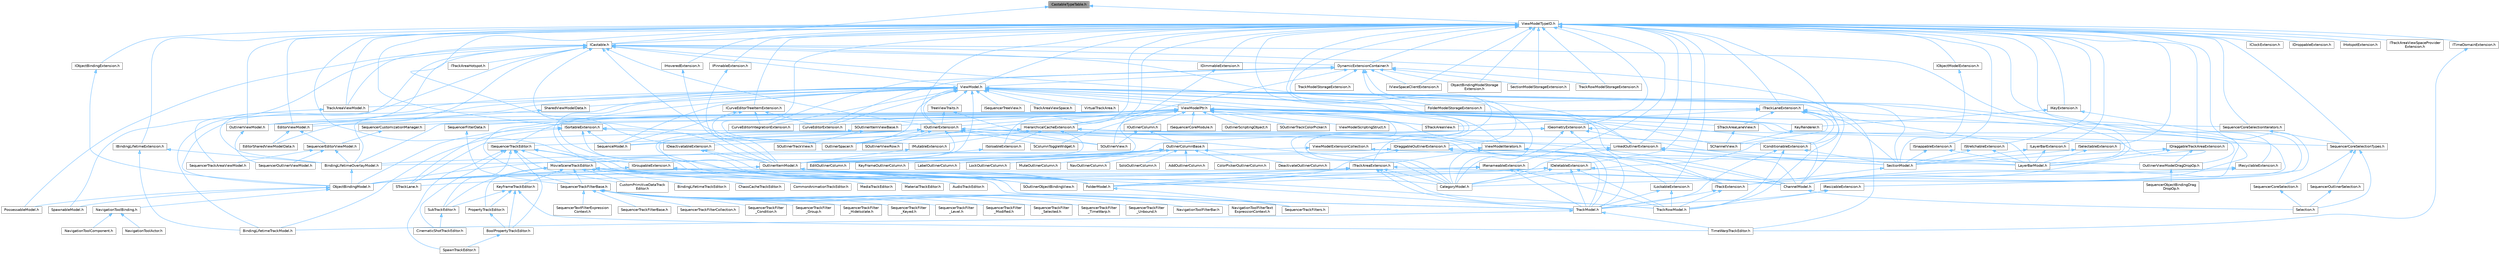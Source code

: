 digraph "CastableTypeTable.h"
{
 // INTERACTIVE_SVG=YES
 // LATEX_PDF_SIZE
  bgcolor="transparent";
  edge [fontname=Helvetica,fontsize=10,labelfontname=Helvetica,labelfontsize=10];
  node [fontname=Helvetica,fontsize=10,shape=box,height=0.2,width=0.4];
  Node1 [id="Node000001",label="CastableTypeTable.h",height=0.2,width=0.4,color="gray40", fillcolor="grey60", style="filled", fontcolor="black",tooltip=" "];
  Node1 -> Node2 [id="edge1_Node000001_Node000002",dir="back",color="steelblue1",style="solid",tooltip=" "];
  Node2 [id="Node000002",label="ICastable.h",height=0.2,width=0.4,color="grey40", fillcolor="white", style="filled",URL="$de/de7/ICastable_8h.html",tooltip=" "];
  Node2 -> Node3 [id="edge2_Node000002_Node000003",dir="back",color="steelblue1",style="solid",tooltip=" "];
  Node3 [id="Node000003",label="BindingLifetimeOverlayModel.h",height=0.2,width=0.4,color="grey40", fillcolor="white", style="filled",URL="$d2/d69/BindingLifetimeOverlayModel_8h.html",tooltip=" "];
  Node3 -> Node4 [id="edge3_Node000003_Node000004",dir="back",color="steelblue1",style="solid",tooltip=" "];
  Node4 [id="Node000004",label="ObjectBindingModel.h",height=0.2,width=0.4,color="grey40", fillcolor="white", style="filled",URL="$de/dbc/ObjectBindingModel_8h.html",tooltip=" "];
  Node4 -> Node5 [id="edge4_Node000004_Node000005",dir="back",color="steelblue1",style="solid",tooltip=" "];
  Node5 [id="Node000005",label="NavigationToolBinding.h",height=0.2,width=0.4,color="grey40", fillcolor="white", style="filled",URL="$d0/db5/NavigationToolBinding_8h.html",tooltip=" "];
  Node5 -> Node6 [id="edge5_Node000005_Node000006",dir="back",color="steelblue1",style="solid",tooltip=" "];
  Node6 [id="Node000006",label="NavigationToolActor.h",height=0.2,width=0.4,color="grey40", fillcolor="white", style="filled",URL="$d6/da8/NavigationToolActor_8h.html",tooltip=" "];
  Node5 -> Node7 [id="edge6_Node000005_Node000007",dir="back",color="steelblue1",style="solid",tooltip=" "];
  Node7 [id="Node000007",label="NavigationToolComponent.h",height=0.2,width=0.4,color="grey40", fillcolor="white", style="filled",URL="$d7/dfc/NavigationToolComponent_8h.html",tooltip=" "];
  Node4 -> Node8 [id="edge7_Node000004_Node000008",dir="back",color="steelblue1",style="solid",tooltip=" "];
  Node8 [id="Node000008",label="PossessableModel.h",height=0.2,width=0.4,color="grey40", fillcolor="white", style="filled",URL="$d5/d01/PossessableModel_8h.html",tooltip=" "];
  Node4 -> Node9 [id="edge8_Node000004_Node000009",dir="back",color="steelblue1",style="solid",tooltip=" "];
  Node9 [id="Node000009",label="SpawnableModel.h",height=0.2,width=0.4,color="grey40", fillcolor="white", style="filled",URL="$d0/dd5/SpawnableModel_8h.html",tooltip=" "];
  Node2 -> Node10 [id="edge9_Node000002_Node000010",dir="back",color="steelblue1",style="solid",tooltip=" "];
  Node10 [id="Node000010",label="BindingLifetimeTrackModel.h",height=0.2,width=0.4,color="grey40", fillcolor="white", style="filled",URL="$d5/d30/BindingLifetimeTrackModel_8h.html",tooltip=" "];
  Node2 -> Node11 [id="edge10_Node000002_Node000011",dir="back",color="steelblue1",style="solid",tooltip=" "];
  Node11 [id="Node000011",label="CategoryModel.h",height=0.2,width=0.4,color="grey40", fillcolor="white", style="filled",URL="$db/dfe/CategoryModel_8h.html",tooltip=" "];
  Node2 -> Node12 [id="edge11_Node000002_Node000012",dir="back",color="steelblue1",style="solid",tooltip=" "];
  Node12 [id="Node000012",label="ChannelModel.h",height=0.2,width=0.4,color="grey40", fillcolor="white", style="filled",URL="$de/d30/ChannelModel_8h.html",tooltip=" "];
  Node12 -> Node13 [id="edge12_Node000012_Node000013",dir="back",color="steelblue1",style="solid",tooltip=" "];
  Node13 [id="Node000013",label="Selection.h",height=0.2,width=0.4,color="grey40", fillcolor="white", style="filled",URL="$dd/dc2/Editor_2Sequencer_2Public_2MVVM_2Selection_2Selection_8h.html",tooltip=" "];
  Node2 -> Node14 [id="edge13_Node000002_Node000014",dir="back",color="steelblue1",style="solid",tooltip=" "];
  Node14 [id="Node000014",label="DynamicExtensionContainer.h",height=0.2,width=0.4,color="grey40", fillcolor="white", style="filled",URL="$db/d88/DynamicExtensionContainer_8h.html",tooltip=" "];
  Node14 -> Node15 [id="edge14_Node000014_Node000015",dir="back",color="steelblue1",style="solid",tooltip=" "];
  Node15 [id="Node000015",label="CurveEditorExtension.h",height=0.2,width=0.4,color="grey40", fillcolor="white", style="filled",URL="$da/d91/CurveEditorExtension_8h.html",tooltip=" "];
  Node14 -> Node16 [id="edge15_Node000014_Node000016",dir="back",color="steelblue1",style="solid",tooltip=" "];
  Node16 [id="Node000016",label="CurveEditorIntegrationExtension.h",height=0.2,width=0.4,color="grey40", fillcolor="white", style="filled",URL="$d9/ddc/CurveEditorIntegrationExtension_8h.html",tooltip=" "];
  Node14 -> Node17 [id="edge16_Node000014_Node000017",dir="back",color="steelblue1",style="solid",tooltip=" "];
  Node17 [id="Node000017",label="FolderModelStorageExtension.h",height=0.2,width=0.4,color="grey40", fillcolor="white", style="filled",URL="$d6/d60/FolderModelStorageExtension_8h.html",tooltip=" "];
  Node14 -> Node18 [id="edge17_Node000014_Node000018",dir="back",color="steelblue1",style="solid",tooltip=" "];
  Node18 [id="Node000018",label="HierarchicalCacheExtension.h",height=0.2,width=0.4,color="grey40", fillcolor="white", style="filled",URL="$da/d29/HierarchicalCacheExtension_8h.html",tooltip=" "];
  Node18 -> Node19 [id="edge18_Node000018_Node000019",dir="back",color="steelblue1",style="solid",tooltip=" "];
  Node19 [id="Node000019",label="IConditionableExtension.h",height=0.2,width=0.4,color="grey40", fillcolor="white", style="filled",URL="$d3/d60/IConditionableExtension_8h.html",tooltip=" "];
  Node19 -> Node20 [id="edge19_Node000019_Node000020",dir="back",color="steelblue1",style="solid",tooltip=" "];
  Node20 [id="Node000020",label="SectionModel.h",height=0.2,width=0.4,color="grey40", fillcolor="white", style="filled",URL="$d7/d0c/SectionModel_8h.html",tooltip=" "];
  Node20 -> Node21 [id="edge20_Node000020_Node000021",dir="back",color="steelblue1",style="solid",tooltip=" "];
  Node21 [id="Node000021",label="ITrackExtension.h",height=0.2,width=0.4,color="grey40", fillcolor="white", style="filled",URL="$d4/d09/ITrackExtension_8h.html",tooltip=" "];
  Node21 -> Node22 [id="edge21_Node000021_Node000022",dir="back",color="steelblue1",style="solid",tooltip=" "];
  Node22 [id="Node000022",label="TrackModel.h",height=0.2,width=0.4,color="grey40", fillcolor="white", style="filled",URL="$db/d94/TrackModel_8h.html",tooltip=" "];
  Node22 -> Node10 [id="edge22_Node000022_Node000010",dir="back",color="steelblue1",style="solid",tooltip=" "];
  Node22 -> Node23 [id="edge23_Node000022_Node000023",dir="back",color="steelblue1",style="solid",tooltip=" "];
  Node23 [id="Node000023",label="TimeWarpTrackEditor.h",height=0.2,width=0.4,color="grey40", fillcolor="white", style="filled",URL="$dc/d2e/TimeWarpTrackEditor_8h.html",tooltip=" "];
  Node21 -> Node24 [id="edge24_Node000021_Node000024",dir="back",color="steelblue1",style="solid",tooltip=" "];
  Node24 [id="Node000024",label="TrackRowModel.h",height=0.2,width=0.4,color="grey40", fillcolor="white", style="filled",URL="$d8/db5/TrackRowModel_8h.html",tooltip=" "];
  Node19 -> Node22 [id="edge25_Node000019_Node000022",dir="back",color="steelblue1",style="solid",tooltip=" "];
  Node19 -> Node24 [id="edge26_Node000019_Node000024",dir="back",color="steelblue1",style="solid",tooltip=" "];
  Node18 -> Node25 [id="edge27_Node000018_Node000025",dir="back",color="steelblue1",style="solid",tooltip=" "];
  Node25 [id="Node000025",label="IDeactivatableExtension.h",height=0.2,width=0.4,color="grey40", fillcolor="white", style="filled",URL="$dd/d9e/IDeactivatableExtension_8h.html",tooltip=" "];
  Node25 -> Node26 [id="edge28_Node000025_Node000026",dir="back",color="steelblue1",style="solid",tooltip=" "];
  Node26 [id="Node000026",label="FolderModel.h",height=0.2,width=0.4,color="grey40", fillcolor="white", style="filled",URL="$d4/d1d/FolderModel_8h.html",tooltip=" "];
  Node26 -> Node27 [id="edge29_Node000026_Node000027",dir="back",color="steelblue1",style="solid",tooltip=" "];
  Node27 [id="Node000027",label="SequencerTrackFilters.h",height=0.2,width=0.4,color="grey40", fillcolor="white", style="filled",URL="$df/d72/SequencerTrackFilters_8h.html",tooltip=" "];
  Node25 -> Node28 [id="edge30_Node000025_Node000028",dir="back",color="steelblue1",style="solid",tooltip=" "];
  Node28 [id="Node000028",label="OutlinerItemModel.h",height=0.2,width=0.4,color="grey40", fillcolor="white", style="filled",URL="$da/dbf/OutlinerItemModel_8h.html",tooltip=" "];
  Node28 -> Node11 [id="edge31_Node000028_Node000011",dir="back",color="steelblue1",style="solid",tooltip=" "];
  Node28 -> Node12 [id="edge32_Node000028_Node000012",dir="back",color="steelblue1",style="solid",tooltip=" "];
  Node28 -> Node26 [id="edge33_Node000028_Node000026",dir="back",color="steelblue1",style="solid",tooltip=" "];
  Node28 -> Node4 [id="edge34_Node000028_Node000004",dir="back",color="steelblue1",style="solid",tooltip=" "];
  Node28 -> Node29 [id="edge35_Node000028_Node000029",dir="back",color="steelblue1",style="solid",tooltip=" "];
  Node29 [id="Node000029",label="SOutlinerObjectBindingView.h",height=0.2,width=0.4,color="grey40", fillcolor="white", style="filled",URL="$d1/dfa/SOutlinerObjectBindingView_8h.html",tooltip=" "];
  Node28 -> Node22 [id="edge36_Node000028_Node000022",dir="back",color="steelblue1",style="solid",tooltip=" "];
  Node28 -> Node24 [id="edge37_Node000028_Node000024",dir="back",color="steelblue1",style="solid",tooltip=" "];
  Node18 -> Node30 [id="edge38_Node000018_Node000030",dir="back",color="steelblue1",style="solid",tooltip=" "];
  Node30 [id="Node000030",label="ILockableExtension.h",height=0.2,width=0.4,color="grey40", fillcolor="white", style="filled",URL="$dd/d3f/ILockableExtension_8h.html",tooltip=" "];
  Node30 -> Node22 [id="edge39_Node000030_Node000022",dir="back",color="steelblue1",style="solid",tooltip=" "];
  Node30 -> Node24 [id="edge40_Node000030_Node000024",dir="back",color="steelblue1",style="solid",tooltip=" "];
  Node18 -> Node31 [id="edge41_Node000018_Node000031",dir="back",color="steelblue1",style="solid",tooltip=" "];
  Node31 [id="Node000031",label="IMutableExtension.h",height=0.2,width=0.4,color="grey40", fillcolor="white", style="filled",URL="$d9/dca/IMutableExtension_8h.html",tooltip=" "];
  Node31 -> Node28 [id="edge42_Node000031_Node000028",dir="back",color="steelblue1",style="solid",tooltip=" "];
  Node18 -> Node32 [id="edge43_Node000018_Node000032",dir="back",color="steelblue1",style="solid",tooltip=" "];
  Node32 [id="Node000032",label="ISoloableExtension.h",height=0.2,width=0.4,color="grey40", fillcolor="white", style="filled",URL="$d8/d58/ISoloableExtension_8h.html",tooltip=" "];
  Node32 -> Node28 [id="edge44_Node000032_Node000028",dir="back",color="steelblue1",style="solid",tooltip=" "];
  Node18 -> Node28 [id="edge45_Node000018_Node000028",dir="back",color="steelblue1",style="solid",tooltip=" "];
  Node14 -> Node33 [id="edge46_Node000014_Node000033",dir="back",color="steelblue1",style="solid",tooltip=" "];
  Node33 [id="Node000033",label="IViewSpaceClientExtension.h",height=0.2,width=0.4,color="grey40", fillcolor="white", style="filled",URL="$d4/d5c/IViewSpaceClientExtension_8h.html",tooltip=" "];
  Node14 -> Node34 [id="edge47_Node000014_Node000034",dir="back",color="steelblue1",style="solid",tooltip=" "];
  Node34 [id="Node000034",label="ObjectBindingModelStorage\lExtension.h",height=0.2,width=0.4,color="grey40", fillcolor="white", style="filled",URL="$d0/d9f/ObjectBindingModelStorageExtension_8h.html",tooltip=" "];
  Node14 -> Node35 [id="edge48_Node000014_Node000035",dir="back",color="steelblue1",style="solid",tooltip=" "];
  Node35 [id="Node000035",label="SectionModelStorageExtension.h",height=0.2,width=0.4,color="grey40", fillcolor="white", style="filled",URL="$dd/d78/SectionModelStorageExtension_8h.html",tooltip=" "];
  Node14 -> Node23 [id="edge49_Node000014_Node000023",dir="back",color="steelblue1",style="solid",tooltip=" "];
  Node14 -> Node36 [id="edge50_Node000014_Node000036",dir="back",color="steelblue1",style="solid",tooltip=" "];
  Node36 [id="Node000036",label="TrackModelStorageExtension.h",height=0.2,width=0.4,color="grey40", fillcolor="white", style="filled",URL="$d8/d98/TrackModelStorageExtension_8h.html",tooltip=" "];
  Node14 -> Node37 [id="edge51_Node000014_Node000037",dir="back",color="steelblue1",style="solid",tooltip=" "];
  Node37 [id="Node000037",label="TrackRowModelStorageExtension.h",height=0.2,width=0.4,color="grey40", fillcolor="white", style="filled",URL="$d7/d9d/TrackRowModelStorageExtension_8h.html",tooltip=" "];
  Node14 -> Node38 [id="edge52_Node000014_Node000038",dir="back",color="steelblue1",style="solid",tooltip=" "];
  Node38 [id="Node000038",label="ViewModel.h",height=0.2,width=0.4,color="grey40", fillcolor="white", style="filled",URL="$d1/df9/ViewModel_8h.html",tooltip=" "];
  Node38 -> Node3 [id="edge53_Node000038_Node000003",dir="back",color="steelblue1",style="solid",tooltip=" "];
  Node38 -> Node11 [id="edge54_Node000038_Node000011",dir="back",color="steelblue1",style="solid",tooltip=" "];
  Node38 -> Node12 [id="edge55_Node000038_Node000012",dir="back",color="steelblue1",style="solid",tooltip=" "];
  Node38 -> Node15 [id="edge56_Node000038_Node000015",dir="back",color="steelblue1",style="solid",tooltip=" "];
  Node38 -> Node16 [id="edge57_Node000038_Node000016",dir="back",color="steelblue1",style="solid",tooltip=" "];
  Node38 -> Node39 [id="edge58_Node000038_Node000039",dir="back",color="steelblue1",style="solid",tooltip=" "];
  Node39 [id="Node000039",label="EditorViewModel.h",height=0.2,width=0.4,color="grey40", fillcolor="white", style="filled",URL="$da/d6b/EditorViewModel_8h.html",tooltip=" "];
  Node39 -> Node40 [id="edge59_Node000039_Node000040",dir="back",color="steelblue1",style="solid",tooltip=" "];
  Node40 [id="Node000040",label="EditorSharedViewModelData.h",height=0.2,width=0.4,color="grey40", fillcolor="white", style="filled",URL="$dd/dc7/EditorSharedViewModelData_8h.html",tooltip=" "];
  Node39 -> Node41 [id="edge60_Node000039_Node000041",dir="back",color="steelblue1",style="solid",tooltip=" "];
  Node41 [id="Node000041",label="SequencerEditorViewModel.h",height=0.2,width=0.4,color="grey40", fillcolor="white", style="filled",URL="$da/d57/SequencerEditorViewModel_8h.html",tooltip=" "];
  Node41 -> Node3 [id="edge61_Node000041_Node000003",dir="back",color="steelblue1",style="solid",tooltip=" "];
  Node41 -> Node42 [id="edge62_Node000041_Node000042",dir="back",color="steelblue1",style="solid",tooltip=" "];
  Node42 [id="Node000042",label="SequencerOutlinerViewModel.h",height=0.2,width=0.4,color="grey40", fillcolor="white", style="filled",URL="$da/d12/SequencerOutlinerViewModel_8h.html",tooltip=" "];
  Node41 -> Node43 [id="edge63_Node000041_Node000043",dir="back",color="steelblue1",style="solid",tooltip=" "];
  Node43 [id="Node000043",label="SequencerTrackAreaViewModel.h",height=0.2,width=0.4,color="grey40", fillcolor="white", style="filled",URL="$d9/dd2/SequencerTrackAreaViewModel_8h.html",tooltip=" "];
  Node38 -> Node26 [id="edge64_Node000038_Node000026",dir="back",color="steelblue1",style="solid",tooltip=" "];
  Node38 -> Node17 [id="edge65_Node000038_Node000017",dir="back",color="steelblue1",style="solid",tooltip=" "];
  Node38 -> Node44 [id="edge66_Node000038_Node000044",dir="back",color="steelblue1",style="solid",tooltip=" "];
  Node44 [id="Node000044",label="IOutlinerExtension.h",height=0.2,width=0.4,color="grey40", fillcolor="white", style="filled",URL="$db/d1a/IOutlinerExtension_8h.html",tooltip=" "];
  Node44 -> Node11 [id="edge67_Node000044_Node000011",dir="back",color="steelblue1",style="solid",tooltip=" "];
  Node44 -> Node12 [id="edge68_Node000044_Node000012",dir="back",color="steelblue1",style="solid",tooltip=" "];
  Node44 -> Node26 [id="edge69_Node000044_Node000026",dir="back",color="steelblue1",style="solid",tooltip=" "];
  Node44 -> Node45 [id="edge70_Node000044_Node000045",dir="back",color="steelblue1",style="solid",tooltip=" "];
  Node45 [id="Node000045",label="ISequencerTrackEditor.h",height=0.2,width=0.4,color="grey40", fillcolor="white", style="filled",URL="$df/dca/ISequencerTrackEditor_8h.html",tooltip=" "];
  Node45 -> Node46 [id="edge71_Node000045_Node000046",dir="back",color="steelblue1",style="solid",tooltip=" "];
  Node46 [id="Node000046",label="AudioTrackEditor.h",height=0.2,width=0.4,color="grey40", fillcolor="white", style="filled",URL="$dd/d96/AudioTrackEditor_8h.html",tooltip=" "];
  Node45 -> Node47 [id="edge72_Node000045_Node000047",dir="back",color="steelblue1",style="solid",tooltip=" "];
  Node47 [id="Node000047",label="BoolPropertyTrackEditor.h",height=0.2,width=0.4,color="grey40", fillcolor="white", style="filled",URL="$db/d07/BoolPropertyTrackEditor_8h.html",tooltip=" "];
  Node47 -> Node48 [id="edge73_Node000047_Node000048",dir="back",color="steelblue1",style="solid",tooltip=" "];
  Node48 [id="Node000048",label="SpawnTrackEditor.h",height=0.2,width=0.4,color="grey40", fillcolor="white", style="filled",URL="$d5/dac/SpawnTrackEditor_8h.html",tooltip=" "];
  Node45 -> Node49 [id="edge74_Node000045_Node000049",dir="back",color="steelblue1",style="solid",tooltip=" "];
  Node49 [id="Node000049",label="CinematicShotTrackEditor.h",height=0.2,width=0.4,color="grey40", fillcolor="white", style="filled",URL="$d3/d0c/CinematicShotTrackEditor_8h.html",tooltip=" "];
  Node45 -> Node50 [id="edge75_Node000045_Node000050",dir="back",color="steelblue1",style="solid",tooltip=" "];
  Node50 [id="Node000050",label="CustomPrimitiveDataTrack\lEditor.h",height=0.2,width=0.4,color="grey40", fillcolor="white", style="filled",URL="$dc/d8f/CustomPrimitiveDataTrackEditor_8h.html",tooltip=" "];
  Node45 -> Node51 [id="edge76_Node000045_Node000051",dir="back",color="steelblue1",style="solid",tooltip=" "];
  Node51 [id="Node000051",label="MaterialTrackEditor.h",height=0.2,width=0.4,color="grey40", fillcolor="white", style="filled",URL="$d1/d9f/MaterialTrackEditor_8h.html",tooltip=" "];
  Node45 -> Node52 [id="edge77_Node000045_Node000052",dir="back",color="steelblue1",style="solid",tooltip=" "];
  Node52 [id="Node000052",label="MovieSceneTrackEditor.h",height=0.2,width=0.4,color="grey40", fillcolor="white", style="filled",URL="$db/d6c/MovieSceneTrackEditor_8h.html",tooltip=" "];
  Node52 -> Node46 [id="edge78_Node000052_Node000046",dir="back",color="steelblue1",style="solid",tooltip=" "];
  Node52 -> Node53 [id="edge79_Node000052_Node000053",dir="back",color="steelblue1",style="solid",tooltip=" "];
  Node53 [id="Node000053",label="BindingLifetimeTrackEditor.h",height=0.2,width=0.4,color="grey40", fillcolor="white", style="filled",URL="$db/d3c/BindingLifetimeTrackEditor_8h.html",tooltip=" "];
  Node52 -> Node54 [id="edge80_Node000052_Node000054",dir="back",color="steelblue1",style="solid",tooltip=" "];
  Node54 [id="Node000054",label="ChaosCacheTrackEditor.h",height=0.2,width=0.4,color="grey40", fillcolor="white", style="filled",URL="$db/d36/ChaosCacheTrackEditor_8h.html",tooltip=" "];
  Node52 -> Node55 [id="edge81_Node000052_Node000055",dir="back",color="steelblue1",style="solid",tooltip=" "];
  Node55 [id="Node000055",label="CommonAnimationTrackEditor.h",height=0.2,width=0.4,color="grey40", fillcolor="white", style="filled",URL="$d9/d6e/CommonAnimationTrackEditor_8h.html",tooltip=" "];
  Node52 -> Node50 [id="edge82_Node000052_Node000050",dir="back",color="steelblue1",style="solid",tooltip=" "];
  Node52 -> Node56 [id="edge83_Node000052_Node000056",dir="back",color="steelblue1",style="solid",tooltip=" "];
  Node56 [id="Node000056",label="KeyframeTrackEditor.h",height=0.2,width=0.4,color="grey40", fillcolor="white", style="filled",URL="$dd/d47/KeyframeTrackEditor_8h.html",tooltip=" "];
  Node56 -> Node47 [id="edge84_Node000056_Node000047",dir="back",color="steelblue1",style="solid",tooltip=" "];
  Node56 -> Node57 [id="edge85_Node000056_Node000057",dir="back",color="steelblue1",style="solid",tooltip=" "];
  Node57 [id="Node000057",label="PropertyTrackEditor.h",height=0.2,width=0.4,color="grey40", fillcolor="white", style="filled",URL="$da/d9a/PropertyTrackEditor_8h.html",tooltip=" "];
  Node57 -> Node47 [id="edge86_Node000057_Node000047",dir="back",color="steelblue1",style="solid",tooltip=" "];
  Node56 -> Node58 [id="edge87_Node000056_Node000058",dir="back",color="steelblue1",style="solid",tooltip=" "];
  Node58 [id="Node000058",label="SubTrackEditor.h",height=0.2,width=0.4,color="grey40", fillcolor="white", style="filled",URL="$d8/d5b/SubTrackEditor_8h.html",tooltip=" "];
  Node58 -> Node49 [id="edge88_Node000058_Node000049",dir="back",color="steelblue1",style="solid",tooltip=" "];
  Node56 -> Node23 [id="edge89_Node000056_Node000023",dir="back",color="steelblue1",style="solid",tooltip=" "];
  Node52 -> Node51 [id="edge90_Node000052_Node000051",dir="back",color="steelblue1",style="solid",tooltip=" "];
  Node52 -> Node59 [id="edge91_Node000052_Node000059",dir="back",color="steelblue1",style="solid",tooltip=" "];
  Node59 [id="Node000059",label="MediaTrackEditor.h",height=0.2,width=0.4,color="grey40", fillcolor="white", style="filled",URL="$d0/d41/MediaTrackEditor_8h.html",tooltip=" "];
  Node52 -> Node57 [id="edge92_Node000052_Node000057",dir="back",color="steelblue1",style="solid",tooltip=" "];
  Node52 -> Node60 [id="edge93_Node000052_Node000060",dir="back",color="steelblue1",style="solid",tooltip=" "];
  Node60 [id="Node000060",label="SequencerTrackFilterBase.h",height=0.2,width=0.4,color="grey40", fillcolor="white", style="filled",URL="$d8/def/Filters_2SequencerTrackFilterBase_8h.html",tooltip=" "];
  Node60 -> Node61 [id="edge94_Node000060_Node000061",dir="back",color="steelblue1",style="solid",tooltip=" "];
  Node61 [id="Node000061",label="NavigationToolFilterBar.h",height=0.2,width=0.4,color="grey40", fillcolor="white", style="filled",URL="$df/d14/NavigationToolFilterBar_8h.html",tooltip=" "];
  Node60 -> Node62 [id="edge95_Node000060_Node000062",dir="back",color="steelblue1",style="solid",tooltip=" "];
  Node62 [id="Node000062",label="NavigationToolFilterText\lExpressionContext.h",height=0.2,width=0.4,color="grey40", fillcolor="white", style="filled",URL="$d8/dd2/NavigationToolFilterTextExpressionContext_8h.html",tooltip=" "];
  Node60 -> Node63 [id="edge96_Node000060_Node000063",dir="back",color="steelblue1",style="solid",tooltip=" "];
  Node63 [id="Node000063",label="SequencerTextFilterExpression\lContext.h",height=0.2,width=0.4,color="grey40", fillcolor="white", style="filled",URL="$d0/d9f/SequencerTextFilterExpressionContext_8h.html",tooltip=" "];
  Node60 -> Node64 [id="edge97_Node000060_Node000064",dir="back",color="steelblue1",style="solid",tooltip=" "];
  Node64 [id="Node000064",label="SequencerTrackFilterBase.h",height=0.2,width=0.4,color="grey40", fillcolor="white", style="filled",URL="$d8/d4d/SequencerTrackFilterBase_8h.html",tooltip=" "];
  Node60 -> Node65 [id="edge98_Node000060_Node000065",dir="back",color="steelblue1",style="solid",tooltip=" "];
  Node65 [id="Node000065",label="SequencerTrackFilterCollection.h",height=0.2,width=0.4,color="grey40", fillcolor="white", style="filled",URL="$d8/de2/SequencerTrackFilterCollection_8h.html",tooltip=" "];
  Node60 -> Node66 [id="edge99_Node000060_Node000066",dir="back",color="steelblue1",style="solid",tooltip=" "];
  Node66 [id="Node000066",label="SequencerTrackFilter\l_Condition.h",height=0.2,width=0.4,color="grey40", fillcolor="white", style="filled",URL="$df/d17/SequencerTrackFilter__Condition_8h.html",tooltip=" "];
  Node60 -> Node67 [id="edge100_Node000060_Node000067",dir="back",color="steelblue1",style="solid",tooltip=" "];
  Node67 [id="Node000067",label="SequencerTrackFilter\l_Group.h",height=0.2,width=0.4,color="grey40", fillcolor="white", style="filled",URL="$da/dea/SequencerTrackFilter__Group_8h.html",tooltip=" "];
  Node60 -> Node68 [id="edge101_Node000060_Node000068",dir="back",color="steelblue1",style="solid",tooltip=" "];
  Node68 [id="Node000068",label="SequencerTrackFilter\l_HideIsolate.h",height=0.2,width=0.4,color="grey40", fillcolor="white", style="filled",URL="$d3/d55/SequencerTrackFilter__HideIsolate_8h.html",tooltip=" "];
  Node60 -> Node69 [id="edge102_Node000060_Node000069",dir="back",color="steelblue1",style="solid",tooltip=" "];
  Node69 [id="Node000069",label="SequencerTrackFilter\l_Keyed.h",height=0.2,width=0.4,color="grey40", fillcolor="white", style="filled",URL="$d4/d2d/SequencerTrackFilter__Keyed_8h.html",tooltip=" "];
  Node60 -> Node70 [id="edge103_Node000060_Node000070",dir="back",color="steelblue1",style="solid",tooltip=" "];
  Node70 [id="Node000070",label="SequencerTrackFilter\l_Level.h",height=0.2,width=0.4,color="grey40", fillcolor="white", style="filled",URL="$d2/d6c/SequencerTrackFilter__Level_8h.html",tooltip=" "];
  Node60 -> Node71 [id="edge104_Node000060_Node000071",dir="back",color="steelblue1",style="solid",tooltip=" "];
  Node71 [id="Node000071",label="SequencerTrackFilter\l_Modified.h",height=0.2,width=0.4,color="grey40", fillcolor="white", style="filled",URL="$d0/dd9/SequencerTrackFilter__Modified_8h.html",tooltip=" "];
  Node60 -> Node72 [id="edge105_Node000060_Node000072",dir="back",color="steelblue1",style="solid",tooltip=" "];
  Node72 [id="Node000072",label="SequencerTrackFilter\l_Selected.h",height=0.2,width=0.4,color="grey40", fillcolor="white", style="filled",URL="$dc/d54/SequencerTrackFilter__Selected_8h.html",tooltip=" "];
  Node60 -> Node73 [id="edge106_Node000060_Node000073",dir="back",color="steelblue1",style="solid",tooltip=" "];
  Node73 [id="Node000073",label="SequencerTrackFilter\l_TimeWarp.h",height=0.2,width=0.4,color="grey40", fillcolor="white", style="filled",URL="$d6/dd0/SequencerTrackFilter__TimeWarp_8h.html",tooltip=" "];
  Node60 -> Node74 [id="edge107_Node000060_Node000074",dir="back",color="steelblue1",style="solid",tooltip=" "];
  Node74 [id="Node000074",label="SequencerTrackFilter\l_Unbound.h",height=0.2,width=0.4,color="grey40", fillcolor="white", style="filled",URL="$d0/dd1/SequencerTrackFilter__Unbound_8h.html",tooltip=" "];
  Node60 -> Node27 [id="edge108_Node000060_Node000027",dir="back",color="steelblue1",style="solid",tooltip=" "];
  Node52 -> Node58 [id="edge109_Node000052_Node000058",dir="back",color="steelblue1",style="solid",tooltip=" "];
  Node45 -> Node48 [id="edge110_Node000045_Node000048",dir="back",color="steelblue1",style="solid",tooltip=" "];
  Node45 -> Node58 [id="edge111_Node000045_Node000058",dir="back",color="steelblue1",style="solid",tooltip=" "];
  Node44 -> Node75 [id="edge112_Node000044_Node000075",dir="back",color="steelblue1",style="solid",tooltip=" "];
  Node75 [id="Node000075",label="LinkedOutlinerExtension.h",height=0.2,width=0.4,color="grey40", fillcolor="white", style="filled",URL="$da/d0f/LinkedOutlinerExtension_8h.html",tooltip=" "];
  Node75 -> Node3 [id="edge113_Node000075_Node000003",dir="back",color="steelblue1",style="solid",tooltip=" "];
  Node75 -> Node11 [id="edge114_Node000075_Node000011",dir="back",color="steelblue1",style="solid",tooltip=" "];
  Node75 -> Node12 [id="edge115_Node000075_Node000012",dir="back",color="steelblue1",style="solid",tooltip=" "];
  Node75 -> Node76 [id="edge116_Node000075_Node000076",dir="back",color="steelblue1",style="solid",tooltip=" "];
  Node76 [id="Node000076",label="LayerBarModel.h",height=0.2,width=0.4,color="grey40", fillcolor="white", style="filled",URL="$dd/daa/LayerBarModel_8h.html",tooltip=" "];
  Node75 -> Node20 [id="edge117_Node000075_Node000020",dir="back",color="steelblue1",style="solid",tooltip=" "];
  Node44 -> Node28 [id="edge118_Node000044_Node000028",dir="back",color="steelblue1",style="solid",tooltip=" "];
  Node44 -> Node77 [id="edge119_Node000044_Node000077",dir="back",color="steelblue1",style="solid",tooltip=" "];
  Node77 [id="Node000077",label="OutlinerSpacer.h",height=0.2,width=0.4,color="grey40", fillcolor="white", style="filled",URL="$dd/d3e/OutlinerSpacer_8h.html",tooltip=" "];
  Node44 -> Node78 [id="edge120_Node000044_Node000078",dir="back",color="steelblue1",style="solid",tooltip=" "];
  Node78 [id="Node000078",label="SColumnToggleWidget.h",height=0.2,width=0.4,color="grey40", fillcolor="white", style="filled",URL="$de/d8d/SColumnToggleWidget_8h.html",tooltip=" "];
  Node44 -> Node79 [id="edge121_Node000044_Node000079",dir="back",color="steelblue1",style="solid",tooltip=" "];
  Node79 [id="Node000079",label="SOutlinerView.h",height=0.2,width=0.4,color="grey40", fillcolor="white", style="filled",URL="$d5/de1/SOutlinerView_8h.html",tooltip=" "];
  Node44 -> Node80 [id="edge122_Node000044_Node000080",dir="back",color="steelblue1",style="solid",tooltip=" "];
  Node80 [id="Node000080",label="SOutlinerViewRow.h",height=0.2,width=0.4,color="grey40", fillcolor="white", style="filled",URL="$db/de3/SOutlinerViewRow_8h.html",tooltip=" "];
  Node44 -> Node81 [id="edge123_Node000044_Node000081",dir="back",color="steelblue1",style="solid",tooltip=" "];
  Node81 [id="Node000081",label="STrackLane.h",height=0.2,width=0.4,color="grey40", fillcolor="white", style="filled",URL="$d2/d8f/STrackLane_8h.html",tooltip=" "];
  Node44 -> Node82 [id="edge124_Node000044_Node000082",dir="back",color="steelblue1",style="solid",tooltip=" "];
  Node82 [id="Node000082",label="SequenceModel.h",height=0.2,width=0.4,color="grey40", fillcolor="white", style="filled",URL="$d4/d28/SequenceModel_8h.html",tooltip=" "];
  Node38 -> Node83 [id="edge125_Node000038_Node000083",dir="back",color="steelblue1",style="solid",tooltip=" "];
  Node83 [id="Node000083",label="ISequencerTreeView.h",height=0.2,width=0.4,color="grey40", fillcolor="white", style="filled",URL="$df/db6/ISequencerTreeView_8h.html",tooltip=" "];
  Node38 -> Node21 [id="edge126_Node000038_Node000021",dir="back",color="steelblue1",style="solid",tooltip=" "];
  Node38 -> Node76 [id="edge127_Node000038_Node000076",dir="back",color="steelblue1",style="solid",tooltip=" "];
  Node38 -> Node4 [id="edge128_Node000038_Node000004",dir="back",color="steelblue1",style="solid",tooltip=" "];
  Node38 -> Node28 [id="edge129_Node000038_Node000028",dir="back",color="steelblue1",style="solid",tooltip=" "];
  Node38 -> Node77 [id="edge130_Node000038_Node000077",dir="back",color="steelblue1",style="solid",tooltip=" "];
  Node38 -> Node84 [id="edge131_Node000038_Node000084",dir="back",color="steelblue1",style="solid",tooltip=" "];
  Node84 [id="Node000084",label="OutlinerViewModel.h",height=0.2,width=0.4,color="grey40", fillcolor="white", style="filled",URL="$dd/d41/OutlinerViewModel_8h.html",tooltip=" "];
  Node84 -> Node42 [id="edge132_Node000084_Node000042",dir="back",color="steelblue1",style="solid",tooltip=" "];
  Node38 -> Node85 [id="edge133_Node000038_Node000085",dir="back",color="steelblue1",style="solid",tooltip=" "];
  Node85 [id="Node000085",label="STrackAreaView.h",height=0.2,width=0.4,color="grey40", fillcolor="white", style="filled",URL="$de/d32/STrackAreaView_8h.html",tooltip=" "];
  Node38 -> Node20 [id="edge134_Node000038_Node000020",dir="back",color="steelblue1",style="solid",tooltip=" "];
  Node38 -> Node82 [id="edge135_Node000038_Node000082",dir="back",color="steelblue1",style="solid",tooltip=" "];
  Node38 -> Node86 [id="edge136_Node000038_Node000086",dir="back",color="steelblue1",style="solid",tooltip=" "];
  Node86 [id="Node000086",label="SharedViewModelData.h",height=0.2,width=0.4,color="grey40", fillcolor="white", style="filled",URL="$da/df4/SharedViewModelData_8h.html",tooltip=" "];
  Node86 -> Node40 [id="edge137_Node000086_Node000040",dir="back",color="steelblue1",style="solid",tooltip=" "];
  Node38 -> Node87 [id="edge138_Node000038_Node000087",dir="back",color="steelblue1",style="solid",tooltip=" "];
  Node87 [id="Node000087",label="TrackAreaViewModel.h",height=0.2,width=0.4,color="grey40", fillcolor="white", style="filled",URL="$dd/d8e/TrackAreaViewModel_8h.html",tooltip=" "];
  Node87 -> Node43 [id="edge139_Node000087_Node000043",dir="back",color="steelblue1",style="solid",tooltip=" "];
  Node38 -> Node88 [id="edge140_Node000038_Node000088",dir="back",color="steelblue1",style="solid",tooltip=" "];
  Node88 [id="Node000088",label="TrackAreaViewSpace.h",height=0.2,width=0.4,color="grey40", fillcolor="white", style="filled",URL="$d8/d1e/TrackAreaViewSpace_8h.html",tooltip=" "];
  Node38 -> Node22 [id="edge141_Node000038_Node000022",dir="back",color="steelblue1",style="solid",tooltip=" "];
  Node38 -> Node24 [id="edge142_Node000038_Node000024",dir="back",color="steelblue1",style="solid",tooltip=" "];
  Node38 -> Node89 [id="edge143_Node000038_Node000089",dir="back",color="steelblue1",style="solid",tooltip=" "];
  Node89 [id="Node000089",label="TreeViewTraits.h",height=0.2,width=0.4,color="grey40", fillcolor="white", style="filled",URL="$d2/d3b/TreeViewTraits_8h.html",tooltip=" "];
  Node89 -> Node44 [id="edge144_Node000089_Node000044",dir="back",color="steelblue1",style="solid",tooltip=" "];
  Node89 -> Node79 [id="edge145_Node000089_Node000079",dir="back",color="steelblue1",style="solid",tooltip=" "];
  Node38 -> Node90 [id="edge146_Node000038_Node000090",dir="back",color="steelblue1",style="solid",tooltip=" "];
  Node90 [id="Node000090",label="ViewModelIterators.h",height=0.2,width=0.4,color="grey40", fillcolor="white", style="filled",URL="$d8/d24/ViewModelIterators_8h.html",tooltip=" "];
  Node90 -> Node11 [id="edge147_Node000090_Node000011",dir="back",color="steelblue1",style="solid",tooltip=" "];
  Node90 -> Node12 [id="edge148_Node000090_Node000012",dir="back",color="steelblue1",style="solid",tooltip=" "];
  Node90 -> Node91 [id="edge149_Node000090_Node000091",dir="back",color="steelblue1",style="solid",tooltip=" "];
  Node91 [id="Node000091",label="ITrackAreaExtension.h",height=0.2,width=0.4,color="grey40", fillcolor="white", style="filled",URL="$d4/d6c/ITrackAreaExtension_8h.html",tooltip=" "];
  Node91 -> Node11 [id="edge150_Node000091_Node000011",dir="back",color="steelblue1",style="solid",tooltip=" "];
  Node91 -> Node12 [id="edge151_Node000091_Node000012",dir="back",color="steelblue1",style="solid",tooltip=" "];
  Node91 -> Node26 [id="edge152_Node000091_Node000026",dir="back",color="steelblue1",style="solid",tooltip=" "];
  Node91 -> Node4 [id="edge153_Node000091_Node000004",dir="back",color="steelblue1",style="solid",tooltip=" "];
  Node91 -> Node81 [id="edge154_Node000091_Node000081",dir="back",color="steelblue1",style="solid",tooltip=" "];
  Node91 -> Node22 [id="edge155_Node000091_Node000022",dir="back",color="steelblue1",style="solid",tooltip=" "];
  Node91 -> Node24 [id="edge156_Node000091_Node000024",dir="back",color="steelblue1",style="solid",tooltip=" "];
  Node90 -> Node21 [id="edge157_Node000090_Node000021",dir="back",color="steelblue1",style="solid",tooltip=" "];
  Node38 -> Node92 [id="edge158_Node000038_Node000092",dir="back",color="steelblue1",style="solid",tooltip=" "];
  Node92 [id="Node000092",label="ViewModelPtr.h",height=0.2,width=0.4,color="grey40", fillcolor="white", style="filled",URL="$dc/d8f/ViewModelPtr_8h.html",tooltip=" "];
  Node92 -> Node11 [id="edge159_Node000092_Node000011",dir="back",color="steelblue1",style="solid",tooltip=" "];
  Node92 -> Node12 [id="edge160_Node000092_Node000012",dir="back",color="steelblue1",style="solid",tooltip=" "];
  Node92 -> Node15 [id="edge161_Node000092_Node000015",dir="back",color="steelblue1",style="solid",tooltip=" "];
  Node92 -> Node16 [id="edge162_Node000092_Node000016",dir="back",color="steelblue1",style="solid",tooltip=" "];
  Node92 -> Node39 [id="edge163_Node000092_Node000039",dir="back",color="steelblue1",style="solid",tooltip=" "];
  Node92 -> Node18 [id="edge164_Node000092_Node000018",dir="back",color="steelblue1",style="solid",tooltip=" "];
  Node92 -> Node93 [id="edge165_Node000092_Node000093",dir="back",color="steelblue1",style="solid",tooltip=" "];
  Node93 [id="Node000093",label="IOutlinerColumn.h",height=0.2,width=0.4,color="grey40", fillcolor="white", style="filled",URL="$d7/da4/IOutlinerColumn_8h.html",tooltip=" "];
  Node93 -> Node94 [id="edge166_Node000093_Node000094",dir="back",color="steelblue1",style="solid",tooltip=" "];
  Node94 [id="Node000094",label="OutlinerColumnBase.h",height=0.2,width=0.4,color="grey40", fillcolor="white", style="filled",URL="$df/dab/OutlinerColumnBase_8h.html",tooltip=" "];
  Node94 -> Node95 [id="edge167_Node000094_Node000095",dir="back",color="steelblue1",style="solid",tooltip=" "];
  Node95 [id="Node000095",label="AddOutlinerColumn.h",height=0.2,width=0.4,color="grey40", fillcolor="white", style="filled",URL="$d3/d3a/AddOutlinerColumn_8h.html",tooltip=" "];
  Node94 -> Node96 [id="edge168_Node000094_Node000096",dir="back",color="steelblue1",style="solid",tooltip=" "];
  Node96 [id="Node000096",label="ColorPickerOutlinerColumn.h",height=0.2,width=0.4,color="grey40", fillcolor="white", style="filled",URL="$d5/da7/ColorPickerOutlinerColumn_8h.html",tooltip=" "];
  Node94 -> Node97 [id="edge169_Node000094_Node000097",dir="back",color="steelblue1",style="solid",tooltip=" "];
  Node97 [id="Node000097",label="DeactivateOutlinerColumn.h",height=0.2,width=0.4,color="grey40", fillcolor="white", style="filled",URL="$d8/d5a/DeactivateOutlinerColumn_8h.html",tooltip=" "];
  Node94 -> Node98 [id="edge170_Node000094_Node000098",dir="back",color="steelblue1",style="solid",tooltip=" "];
  Node98 [id="Node000098",label="EditOutlinerColumn.h",height=0.2,width=0.4,color="grey40", fillcolor="white", style="filled",URL="$de/d18/EditOutlinerColumn_8h.html",tooltip=" "];
  Node94 -> Node99 [id="edge171_Node000094_Node000099",dir="back",color="steelblue1",style="solid",tooltip=" "];
  Node99 [id="Node000099",label="KeyFrameOutlinerColumn.h",height=0.2,width=0.4,color="grey40", fillcolor="white", style="filled",URL="$df/da3/KeyFrameOutlinerColumn_8h.html",tooltip=" "];
  Node94 -> Node100 [id="edge172_Node000094_Node000100",dir="back",color="steelblue1",style="solid",tooltip=" "];
  Node100 [id="Node000100",label="LabelOutlinerColumn.h",height=0.2,width=0.4,color="grey40", fillcolor="white", style="filled",URL="$d5/dba/LabelOutlinerColumn_8h.html",tooltip=" "];
  Node94 -> Node101 [id="edge173_Node000094_Node000101",dir="back",color="steelblue1",style="solid",tooltip=" "];
  Node101 [id="Node000101",label="LockOutlinerColumn.h",height=0.2,width=0.4,color="grey40", fillcolor="white", style="filled",URL="$d1/d70/LockOutlinerColumn_8h.html",tooltip=" "];
  Node94 -> Node102 [id="edge174_Node000094_Node000102",dir="back",color="steelblue1",style="solid",tooltip=" "];
  Node102 [id="Node000102",label="MuteOutlinerColumn.h",height=0.2,width=0.4,color="grey40", fillcolor="white", style="filled",URL="$d9/d68/MuteOutlinerColumn_8h.html",tooltip=" "];
  Node94 -> Node103 [id="edge175_Node000094_Node000103",dir="back",color="steelblue1",style="solid",tooltip=" "];
  Node103 [id="Node000103",label="NavOutlinerColumn.h",height=0.2,width=0.4,color="grey40", fillcolor="white", style="filled",URL="$d5/d7c/NavOutlinerColumn_8h.html",tooltip=" "];
  Node94 -> Node104 [id="edge176_Node000094_Node000104",dir="back",color="steelblue1",style="solid",tooltip=" "];
  Node104 [id="Node000104",label="SoloOutlinerColumn.h",height=0.2,width=0.4,color="grey40", fillcolor="white", style="filled",URL="$d5/dec/SoloOutlinerColumn_8h.html",tooltip=" "];
  Node93 -> Node79 [id="edge177_Node000093_Node000079",dir="back",color="steelblue1",style="solid",tooltip=" "];
  Node92 -> Node44 [id="edge178_Node000092_Node000044",dir="back",color="steelblue1",style="solid",tooltip=" "];
  Node92 -> Node105 [id="edge179_Node000092_Node000105",dir="back",color="steelblue1",style="solid",tooltip=" "];
  Node105 [id="Node000105",label="ISequencerCoreModule.h",height=0.2,width=0.4,color="grey40", fillcolor="white", style="filled",URL="$d8/dd3/ISequencerCoreModule_8h.html",tooltip=" "];
  Node92 -> Node45 [id="edge180_Node000092_Node000045",dir="back",color="steelblue1",style="solid",tooltip=" "];
  Node92 -> Node106 [id="edge181_Node000092_Node000106",dir="back",color="steelblue1",style="solid",tooltip=" "];
  Node106 [id="Node000106",label="KeyRenderer.h",height=0.2,width=0.4,color="grey40", fillcolor="white", style="filled",URL="$d1/d2c/KeyRenderer_8h.html",tooltip=" "];
  Node106 -> Node107 [id="edge182_Node000106_Node000107",dir="back",color="steelblue1",style="solid",tooltip=" "];
  Node107 [id="Node000107",label="SChannelView.h",height=0.2,width=0.4,color="grey40", fillcolor="white", style="filled",URL="$d8/d78/SChannelView_8h.html",tooltip=" "];
  Node92 -> Node75 [id="edge183_Node000092_Node000075",dir="back",color="steelblue1",style="solid",tooltip=" "];
  Node92 -> Node108 [id="edge184_Node000092_Node000108",dir="back",color="steelblue1",style="solid",tooltip=" "];
  Node108 [id="Node000108",label="OutlinerScriptingObject.h",height=0.2,width=0.4,color="grey40", fillcolor="white", style="filled",URL="$d8/deb/OutlinerScriptingObject_8h.html",tooltip=" "];
  Node92 -> Node77 [id="edge185_Node000092_Node000077",dir="back",color="steelblue1",style="solid",tooltip=" "];
  Node92 -> Node84 [id="edge186_Node000092_Node000084",dir="back",color="steelblue1",style="solid",tooltip=" "];
  Node92 -> Node109 [id="edge187_Node000092_Node000109",dir="back",color="steelblue1",style="solid",tooltip=" "];
  Node109 [id="Node000109",label="OutlinerViewModelDragDropOp.h",height=0.2,width=0.4,color="grey40", fillcolor="white", style="filled",URL="$d5/d01/OutlinerViewModelDragDropOp_8h.html",tooltip=" "];
  Node109 -> Node110 [id="edge188_Node000109_Node000110",dir="back",color="steelblue1",style="solid",tooltip=" "];
  Node110 [id="Node000110",label="SequencerObjectBindingDrag\lDropOp.h",height=0.2,width=0.4,color="grey40", fillcolor="white", style="filled",URL="$dc/d4e/SequencerObjectBindingDragDropOp_8h.html",tooltip=" "];
  Node92 -> Node107 [id="edge189_Node000092_Node000107",dir="back",color="steelblue1",style="solid",tooltip=" "];
  Node92 -> Node78 [id="edge190_Node000092_Node000078",dir="back",color="steelblue1",style="solid",tooltip=" "];
  Node92 -> Node111 [id="edge191_Node000092_Node000111",dir="back",color="steelblue1",style="solid",tooltip=" "];
  Node111 [id="Node000111",label="SOutlinerItemViewBase.h",height=0.2,width=0.4,color="grey40", fillcolor="white", style="filled",URL="$d8/d1b/SOutlinerItemViewBase_8h.html",tooltip=" "];
  Node111 -> Node29 [id="edge192_Node000111_Node000029",dir="back",color="steelblue1",style="solid",tooltip=" "];
  Node111 -> Node112 [id="edge193_Node000111_Node000112",dir="back",color="steelblue1",style="solid",tooltip=" "];
  Node112 [id="Node000112",label="SOutlinerTrackView.h",height=0.2,width=0.4,color="grey40", fillcolor="white", style="filled",URL="$d6/d46/SOutlinerTrackView_8h.html",tooltip=" "];
  Node92 -> Node113 [id="edge194_Node000092_Node000113",dir="back",color="steelblue1",style="solid",tooltip=" "];
  Node113 [id="Node000113",label="SOutlinerTrackColorPicker.h",height=0.2,width=0.4,color="grey40", fillcolor="white", style="filled",URL="$d8/d7f/SOutlinerTrackColorPicker_8h.html",tooltip=" "];
  Node92 -> Node79 [id="edge195_Node000092_Node000079",dir="back",color="steelblue1",style="solid",tooltip=" "];
  Node92 -> Node114 [id="edge196_Node000092_Node000114",dir="back",color="steelblue1",style="solid",tooltip=" "];
  Node114 [id="Node000114",label="STrackAreaLaneView.h",height=0.2,width=0.4,color="grey40", fillcolor="white", style="filled",URL="$db/d67/STrackAreaLaneView_8h.html",tooltip=" "];
  Node114 -> Node107 [id="edge197_Node000114_Node000107",dir="back",color="steelblue1",style="solid",tooltip=" "];
  Node92 -> Node85 [id="edge198_Node000092_Node000085",dir="back",color="steelblue1",style="solid",tooltip=" "];
  Node92 -> Node115 [id="edge199_Node000092_Node000115",dir="back",color="steelblue1",style="solid",tooltip=" "];
  Node115 [id="Node000115",label="SequencerCoreSelectionIterators.h",height=0.2,width=0.4,color="grey40", fillcolor="white", style="filled",URL="$dd/ddc/SequencerCoreSelectionIterators_8h.html",tooltip=" "];
  Node115 -> Node116 [id="edge200_Node000115_Node000116",dir="back",color="steelblue1",style="solid",tooltip=" "];
  Node116 [id="Node000116",label="SequencerCoreSelectionTypes.h",height=0.2,width=0.4,color="grey40", fillcolor="white", style="filled",URL="$d1/df8/SequencerCoreSelectionTypes_8h.html",tooltip=" "];
  Node116 -> Node13 [id="edge201_Node000116_Node000013",dir="back",color="steelblue1",style="solid",tooltip=" "];
  Node116 -> Node117 [id="edge202_Node000116_Node000117",dir="back",color="steelblue1",style="solid",tooltip=" "];
  Node117 [id="Node000117",label="SequencerCoreSelection.h",height=0.2,width=0.4,color="grey40", fillcolor="white", style="filled",URL="$d1/d4a/SequencerCoreSelection_8h.html",tooltip=" "];
  Node117 -> Node13 [id="edge203_Node000117_Node000013",dir="back",color="steelblue1",style="solid",tooltip=" "];
  Node116 -> Node118 [id="edge204_Node000116_Node000118",dir="back",color="steelblue1",style="solid",tooltip=" "];
  Node118 [id="Node000118",label="SequencerOutlinerSelection.h",height=0.2,width=0.4,color="grey40", fillcolor="white", style="filled",URL="$dd/d50/SequencerOutlinerSelection_8h.html",tooltip=" "];
  Node118 -> Node13 [id="edge205_Node000118_Node000013",dir="back",color="steelblue1",style="solid",tooltip=" "];
  Node92 -> Node116 [id="edge206_Node000092_Node000116",dir="back",color="steelblue1",style="solid",tooltip=" "];
  Node92 -> Node119 [id="edge207_Node000092_Node000119",dir="back",color="steelblue1",style="solid",tooltip=" "];
  Node119 [id="Node000119",label="SequencerCustomizationManager.h",height=0.2,width=0.4,color="grey40", fillcolor="white", style="filled",URL="$dd/dea/SequencerCustomizationManager_8h.html",tooltip=" "];
  Node119 -> Node41 [id="edge208_Node000119_Node000041",dir="back",color="steelblue1",style="solid",tooltip=" "];
  Node92 -> Node120 [id="edge209_Node000092_Node000120",dir="back",color="steelblue1",style="solid",tooltip=" "];
  Node120 [id="Node000120",label="SequencerFilterData.h",height=0.2,width=0.4,color="grey40", fillcolor="white", style="filled",URL="$de/d9f/SequencerFilterData_8h.html",tooltip=" "];
  Node120 -> Node60 [id="edge210_Node000120_Node000060",dir="back",color="steelblue1",style="solid",tooltip=" "];
  Node92 -> Node60 [id="edge211_Node000092_Node000060",dir="back",color="steelblue1",style="solid",tooltip=" "];
  Node92 -> Node90 [id="edge212_Node000092_Node000090",dir="back",color="steelblue1",style="solid",tooltip=" "];
  Node92 -> Node121 [id="edge213_Node000092_Node000121",dir="back",color="steelblue1",style="solid",tooltip=" "];
  Node121 [id="Node000121",label="ViewModelScriptingStruct.h",height=0.2,width=0.4,color="grey40", fillcolor="white", style="filled",URL="$d1/d9d/ViewModelScriptingStruct_8h.html",tooltip=" "];
  Node38 -> Node122 [id="edge214_Node000038_Node000122",dir="back",color="steelblue1",style="solid",tooltip=" "];
  Node122 [id="Node000122",label="VirtualTrackArea.h",height=0.2,width=0.4,color="grey40", fillcolor="white", style="filled",URL="$de/d07/VirtualTrackArea_8h.html",tooltip=" "];
  Node2 -> Node39 [id="edge215_Node000002_Node000039",dir="back",color="steelblue1",style="solid",tooltip=" "];
  Node2 -> Node44 [id="edge216_Node000002_Node000044",dir="back",color="steelblue1",style="solid",tooltip=" "];
  Node2 -> Node123 [id="edge217_Node000002_Node000123",dir="back",color="steelblue1",style="solid",tooltip=" "];
  Node123 [id="Node000123",label="ITrackAreaHotspot.h",height=0.2,width=0.4,color="grey40", fillcolor="white", style="filled",URL="$d1/d10/ITrackAreaHotspot_8h.html",tooltip=" "];
  Node2 -> Node76 [id="edge218_Node000002_Node000076",dir="back",color="steelblue1",style="solid",tooltip=" "];
  Node2 -> Node75 [id="edge219_Node000002_Node000075",dir="back",color="steelblue1",style="solid",tooltip=" "];
  Node2 -> Node28 [id="edge220_Node000002_Node000028",dir="back",color="steelblue1",style="solid",tooltip=" "];
  Node2 -> Node77 [id="edge221_Node000002_Node000077",dir="back",color="steelblue1",style="solid",tooltip=" "];
  Node2 -> Node84 [id="edge222_Node000002_Node000084",dir="back",color="steelblue1",style="solid",tooltip=" "];
  Node2 -> Node8 [id="edge223_Node000002_Node000008",dir="back",color="steelblue1",style="solid",tooltip=" "];
  Node2 -> Node9 [id="edge224_Node000002_Node000009",dir="back",color="steelblue1",style="solid",tooltip=" "];
  Node2 -> Node87 [id="edge225_Node000002_Node000087",dir="back",color="steelblue1",style="solid",tooltip=" "];
  Node2 -> Node38 [id="edge226_Node000002_Node000038",dir="back",color="steelblue1",style="solid",tooltip=" "];
  Node1 -> Node124 [id="edge227_Node000001_Node000124",dir="back",color="steelblue1",style="solid",tooltip=" "];
  Node124 [id="Node000124",label="ViewModelTypeID.h",height=0.2,width=0.4,color="grey40", fillcolor="white", style="filled",URL="$d7/d3e/ViewModelTypeID_8h.html",tooltip=" "];
  Node124 -> Node14 [id="edge228_Node000124_Node000014",dir="back",color="steelblue1",style="solid",tooltip=" "];
  Node124 -> Node39 [id="edge229_Node000124_Node000039",dir="back",color="steelblue1",style="solid",tooltip=" "];
  Node124 -> Node18 [id="edge230_Node000124_Node000018",dir="back",color="steelblue1",style="solid",tooltip=" "];
  Node124 -> Node125 [id="edge231_Node000124_Node000125",dir="back",color="steelblue1",style="solid",tooltip=" "];
  Node125 [id="Node000125",label="IBindingLifetimeExtension.h",height=0.2,width=0.4,color="grey40", fillcolor="white", style="filled",URL="$df/d45/IBindingLifetimeExtension_8h.html",tooltip=" "];
  Node125 -> Node3 [id="edge232_Node000125_Node000003",dir="back",color="steelblue1",style="solid",tooltip=" "];
  Node125 -> Node10 [id="edge233_Node000125_Node000010",dir="back",color="steelblue1",style="solid",tooltip=" "];
  Node124 -> Node2 [id="edge234_Node000124_Node000002",dir="back",color="steelblue1",style="solid",tooltip=" "];
  Node124 -> Node126 [id="edge235_Node000124_Node000126",dir="back",color="steelblue1",style="solid",tooltip=" "];
  Node126 [id="Node000126",label="IClockExtension.h",height=0.2,width=0.4,color="grey40", fillcolor="white", style="filled",URL="$d1/d52/IClockExtension_8h.html",tooltip=" "];
  Node124 -> Node19 [id="edge236_Node000124_Node000019",dir="back",color="steelblue1",style="solid",tooltip=" "];
  Node124 -> Node127 [id="edge237_Node000124_Node000127",dir="back",color="steelblue1",style="solid",tooltip=" "];
  Node127 [id="Node000127",label="ICurveEditorTreeItemExtension.h",height=0.2,width=0.4,color="grey40", fillcolor="white", style="filled",URL="$db/d52/ICurveEditorTreeItemExtension_8h.html",tooltip=" "];
  Node127 -> Node15 [id="edge238_Node000127_Node000015",dir="back",color="steelblue1",style="solid",tooltip=" "];
  Node127 -> Node16 [id="edge239_Node000127_Node000016",dir="back",color="steelblue1",style="solid",tooltip=" "];
  Node127 -> Node28 [id="edge240_Node000127_Node000028",dir="back",color="steelblue1",style="solid",tooltip=" "];
  Node127 -> Node82 [id="edge241_Node000127_Node000082",dir="back",color="steelblue1",style="solid",tooltip=" "];
  Node124 -> Node25 [id="edge242_Node000124_Node000025",dir="back",color="steelblue1",style="solid",tooltip=" "];
  Node124 -> Node128 [id="edge243_Node000124_Node000128",dir="back",color="steelblue1",style="solid",tooltip=" "];
  Node128 [id="Node000128",label="IDeletableExtension.h",height=0.2,width=0.4,color="grey40", fillcolor="white", style="filled",URL="$dc/d48/IDeletableExtension_8h.html",tooltip=" "];
  Node128 -> Node11 [id="edge244_Node000128_Node000011",dir="back",color="steelblue1",style="solid",tooltip=" "];
  Node128 -> Node12 [id="edge245_Node000128_Node000012",dir="back",color="steelblue1",style="solid",tooltip=" "];
  Node128 -> Node26 [id="edge246_Node000128_Node000026",dir="back",color="steelblue1",style="solid",tooltip=" "];
  Node128 -> Node4 [id="edge247_Node000128_Node000004",dir="back",color="steelblue1",style="solid",tooltip=" "];
  Node128 -> Node22 [id="edge248_Node000128_Node000022",dir="back",color="steelblue1",style="solid",tooltip=" "];
  Node128 -> Node24 [id="edge249_Node000128_Node000024",dir="back",color="steelblue1",style="solid",tooltip=" "];
  Node124 -> Node129 [id="edge250_Node000124_Node000129",dir="back",color="steelblue1",style="solid",tooltip=" "];
  Node129 [id="Node000129",label="IDimmableExtension.h",height=0.2,width=0.4,color="grey40", fillcolor="white", style="filled",URL="$d2/da0/IDimmableExtension_8h.html",tooltip=" "];
  Node129 -> Node28 [id="edge251_Node000129_Node000028",dir="back",color="steelblue1",style="solid",tooltip=" "];
  Node124 -> Node130 [id="edge252_Node000124_Node000130",dir="back",color="steelblue1",style="solid",tooltip=" "];
  Node130 [id="Node000130",label="IDraggableOutlinerExtension.h",height=0.2,width=0.4,color="grey40", fillcolor="white", style="filled",URL="$d8/d3b/IDraggableOutlinerExtension_8h.html",tooltip=" "];
  Node130 -> Node26 [id="edge253_Node000130_Node000026",dir="back",color="steelblue1",style="solid",tooltip=" "];
  Node130 -> Node4 [id="edge254_Node000130_Node000004",dir="back",color="steelblue1",style="solid",tooltip=" "];
  Node130 -> Node109 [id="edge255_Node000130_Node000109",dir="back",color="steelblue1",style="solid",tooltip=" "];
  Node130 -> Node22 [id="edge256_Node000130_Node000022",dir="back",color="steelblue1",style="solid",tooltip=" "];
  Node124 -> Node131 [id="edge257_Node000124_Node000131",dir="back",color="steelblue1",style="solid",tooltip=" "];
  Node131 [id="Node000131",label="IDraggableTrackAreaExtension.h",height=0.2,width=0.4,color="grey40", fillcolor="white", style="filled",URL="$dc/d71/IDraggableTrackAreaExtension_8h.html",tooltip=" "];
  Node131 -> Node76 [id="edge258_Node000131_Node000076",dir="back",color="steelblue1",style="solid",tooltip=" "];
  Node131 -> Node109 [id="edge259_Node000131_Node000109",dir="back",color="steelblue1",style="solid",tooltip=" "];
  Node131 -> Node20 [id="edge260_Node000131_Node000020",dir="back",color="steelblue1",style="solid",tooltip=" "];
  Node124 -> Node132 [id="edge261_Node000124_Node000132",dir="back",color="steelblue1",style="solid",tooltip=" "];
  Node132 [id="Node000132",label="IDroppableExtension.h",height=0.2,width=0.4,color="grey40", fillcolor="white", style="filled",URL="$df/d33/IDroppableExtension_8h.html",tooltip=" "];
  Node124 -> Node133 [id="edge262_Node000124_Node000133",dir="back",color="steelblue1",style="solid",tooltip=" "];
  Node133 [id="Node000133",label="IGeometryExtension.h",height=0.2,width=0.4,color="grey40", fillcolor="white", style="filled",URL="$dc/d71/IGeometryExtension_8h.html",tooltip=" "];
  Node133 -> Node11 [id="edge263_Node000133_Node000011",dir="back",color="steelblue1",style="solid",tooltip=" "];
  Node133 -> Node12 [id="edge264_Node000133_Node000012",dir="back",color="steelblue1",style="solid",tooltip=" "];
  Node133 -> Node28 [id="edge265_Node000133_Node000028",dir="back",color="steelblue1",style="solid",tooltip=" "];
  Node133 -> Node77 [id="edge266_Node000133_Node000077",dir="back",color="steelblue1",style="solid",tooltip=" "];
  Node133 -> Node20 [id="edge267_Node000133_Node000020",dir="back",color="steelblue1",style="solid",tooltip=" "];
  Node133 -> Node82 [id="edge268_Node000133_Node000082",dir="back",color="steelblue1",style="solid",tooltip=" "];
  Node133 -> Node22 [id="edge269_Node000133_Node000022",dir="back",color="steelblue1",style="solid",tooltip=" "];
  Node124 -> Node134 [id="edge270_Node000124_Node000134",dir="back",color="steelblue1",style="solid",tooltip=" "];
  Node134 [id="Node000134",label="IGroupableExtension.h",height=0.2,width=0.4,color="grey40", fillcolor="white", style="filled",URL="$df/da7/IGroupableExtension_8h.html",tooltip=" "];
  Node134 -> Node26 [id="edge271_Node000134_Node000026",dir="back",color="steelblue1",style="solid",tooltip=" "];
  Node134 -> Node4 [id="edge272_Node000134_Node000004",dir="back",color="steelblue1",style="solid",tooltip=" "];
  Node134 -> Node22 [id="edge273_Node000134_Node000022",dir="back",color="steelblue1",style="solid",tooltip=" "];
  Node124 -> Node135 [id="edge274_Node000124_Node000135",dir="back",color="steelblue1",style="solid",tooltip=" "];
  Node135 [id="Node000135",label="IHotspotExtension.h",height=0.2,width=0.4,color="grey40", fillcolor="white", style="filled",URL="$d3/df1/IHotspotExtension_8h.html",tooltip=" "];
  Node124 -> Node136 [id="edge275_Node000124_Node000136",dir="back",color="steelblue1",style="solid",tooltip=" "];
  Node136 [id="Node000136",label="IHoveredExtension.h",height=0.2,width=0.4,color="grey40", fillcolor="white", style="filled",URL="$db/d1e/IHoveredExtension_8h.html",tooltip=" "];
  Node136 -> Node28 [id="edge276_Node000136_Node000028",dir="back",color="steelblue1",style="solid",tooltip=" "];
  Node124 -> Node137 [id="edge277_Node000124_Node000137",dir="back",color="steelblue1",style="solid",tooltip=" "];
  Node137 [id="Node000137",label="IKeyExtension.h",height=0.2,width=0.4,color="grey40", fillcolor="white", style="filled",URL="$d2/d4a/IKeyExtension_8h.html",tooltip=" "];
  Node137 -> Node12 [id="edge278_Node000137_Node000012",dir="back",color="steelblue1",style="solid",tooltip=" "];
  Node137 -> Node106 [id="edge279_Node000137_Node000106",dir="back",color="steelblue1",style="solid",tooltip=" "];
  Node124 -> Node138 [id="edge280_Node000124_Node000138",dir="back",color="steelblue1",style="solid",tooltip=" "];
  Node138 [id="Node000138",label="ILayerBarExtension.h",height=0.2,width=0.4,color="grey40", fillcolor="white", style="filled",URL="$df/d98/ILayerBarExtension_8h.html",tooltip=" "];
  Node138 -> Node76 [id="edge281_Node000138_Node000076",dir="back",color="steelblue1",style="solid",tooltip=" "];
  Node138 -> Node20 [id="edge282_Node000138_Node000020",dir="back",color="steelblue1",style="solid",tooltip=" "];
  Node124 -> Node30 [id="edge283_Node000124_Node000030",dir="back",color="steelblue1",style="solid",tooltip=" "];
  Node124 -> Node31 [id="edge284_Node000124_Node000031",dir="back",color="steelblue1",style="solid",tooltip=" "];
  Node124 -> Node139 [id="edge285_Node000124_Node000139",dir="back",color="steelblue1",style="solid",tooltip=" "];
  Node139 [id="Node000139",label="IObjectBindingExtension.h",height=0.2,width=0.4,color="grey40", fillcolor="white", style="filled",URL="$d8/d98/IObjectBindingExtension_8h.html",tooltip=" "];
  Node139 -> Node4 [id="edge286_Node000139_Node000004",dir="back",color="steelblue1",style="solid",tooltip=" "];
  Node124 -> Node140 [id="edge287_Node000124_Node000140",dir="back",color="steelblue1",style="solid",tooltip=" "];
  Node140 [id="Node000140",label="IObjectModelExtension.h",height=0.2,width=0.4,color="grey40", fillcolor="white", style="filled",URL="$d5/d42/IObjectModelExtension_8h.html",tooltip=" "];
  Node140 -> Node20 [id="edge288_Node000140_Node000020",dir="back",color="steelblue1",style="solid",tooltip=" "];
  Node124 -> Node44 [id="edge289_Node000124_Node000044",dir="back",color="steelblue1",style="solid",tooltip=" "];
  Node124 -> Node141 [id="edge290_Node000124_Node000141",dir="back",color="steelblue1",style="solid",tooltip=" "];
  Node141 [id="Node000141",label="IPinnableExtension.h",height=0.2,width=0.4,color="grey40", fillcolor="white", style="filled",URL="$d0/d1f/IPinnableExtension_8h.html",tooltip=" "];
  Node141 -> Node28 [id="edge291_Node000141_Node000028",dir="back",color="steelblue1",style="solid",tooltip=" "];
  Node124 -> Node142 [id="edge292_Node000124_Node000142",dir="back",color="steelblue1",style="solid",tooltip=" "];
  Node142 [id="Node000142",label="IRecyclableExtension.h",height=0.2,width=0.4,color="grey40", fillcolor="white", style="filled",URL="$d5/de1/IRecyclableExtension_8h.html",tooltip=" "];
  Node142 -> Node11 [id="edge293_Node000142_Node000011",dir="back",color="steelblue1",style="solid",tooltip=" "];
  Node142 -> Node12 [id="edge294_Node000142_Node000012",dir="back",color="steelblue1",style="solid",tooltip=" "];
  Node124 -> Node143 [id="edge295_Node000124_Node000143",dir="back",color="steelblue1",style="solid",tooltip=" "];
  Node143 [id="Node000143",label="IRenameableExtension.h",height=0.2,width=0.4,color="grey40", fillcolor="white", style="filled",URL="$d6/d83/Source_2Editor_2SequencerCore_2Public_2MVVM_2Extensions_2IRenameableExtension_8h.html",tooltip=" "];
  Node143 -> Node26 [id="edge296_Node000143_Node000026",dir="back",color="steelblue1",style="solid",tooltip=" "];
  Node143 -> Node4 [id="edge297_Node000143_Node000004",dir="back",color="steelblue1",style="solid",tooltip=" "];
  Node143 -> Node22 [id="edge298_Node000143_Node000022",dir="back",color="steelblue1",style="solid",tooltip=" "];
  Node143 -> Node24 [id="edge299_Node000143_Node000024",dir="back",color="steelblue1",style="solid",tooltip=" "];
  Node124 -> Node144 [id="edge300_Node000124_Node000144",dir="back",color="steelblue1",style="solid",tooltip=" "];
  Node144 [id="Node000144",label="IResizableExtension.h",height=0.2,width=0.4,color="grey40", fillcolor="white", style="filled",URL="$d0/d6d/IResizableExtension_8h.html",tooltip=" "];
  Node144 -> Node22 [id="edge301_Node000144_Node000022",dir="back",color="steelblue1",style="solid",tooltip=" "];
  Node144 -> Node24 [id="edge302_Node000144_Node000024",dir="back",color="steelblue1",style="solid",tooltip=" "];
  Node124 -> Node145 [id="edge303_Node000124_Node000145",dir="back",color="steelblue1",style="solid",tooltip=" "];
  Node145 [id="Node000145",label="ISelectableExtension.h",height=0.2,width=0.4,color="grey40", fillcolor="white", style="filled",URL="$d7/dc8/ISelectableExtension_8h.html",tooltip=" "];
  Node145 -> Node76 [id="edge304_Node000145_Node000076",dir="back",color="steelblue1",style="solid",tooltip=" "];
  Node145 -> Node20 [id="edge305_Node000145_Node000020",dir="back",color="steelblue1",style="solid",tooltip=" "];
  Node124 -> Node146 [id="edge306_Node000124_Node000146",dir="back",color="steelblue1",style="solid",tooltip=" "];
  Node146 [id="Node000146",label="ISnappableExtension.h",height=0.2,width=0.4,color="grey40", fillcolor="white", style="filled",URL="$d9/d19/ISnappableExtension_8h.html",tooltip=" "];
  Node146 -> Node76 [id="edge307_Node000146_Node000076",dir="back",color="steelblue1",style="solid",tooltip=" "];
  Node146 -> Node20 [id="edge308_Node000146_Node000020",dir="back",color="steelblue1",style="solid",tooltip=" "];
  Node124 -> Node32 [id="edge309_Node000124_Node000032",dir="back",color="steelblue1",style="solid",tooltip=" "];
  Node124 -> Node147 [id="edge310_Node000124_Node000147",dir="back",color="steelblue1",style="solid",tooltip=" "];
  Node147 [id="Node000147",label="ISortableExtension.h",height=0.2,width=0.4,color="grey40", fillcolor="white", style="filled",URL="$dc/d6b/ISortableExtension_8h.html",tooltip=" "];
  Node147 -> Node10 [id="edge311_Node000147_Node000010",dir="back",color="steelblue1",style="solid",tooltip=" "];
  Node147 -> Node26 [id="edge312_Node000147_Node000026",dir="back",color="steelblue1",style="solid",tooltip=" "];
  Node147 -> Node4 [id="edge313_Node000147_Node000004",dir="back",color="steelblue1",style="solid",tooltip=" "];
  Node147 -> Node77 [id="edge314_Node000147_Node000077",dir="back",color="steelblue1",style="solid",tooltip=" "];
  Node147 -> Node82 [id="edge315_Node000147_Node000082",dir="back",color="steelblue1",style="solid",tooltip=" "];
  Node147 -> Node22 [id="edge316_Node000147_Node000022",dir="back",color="steelblue1",style="solid",tooltip=" "];
  Node124 -> Node148 [id="edge317_Node000124_Node000148",dir="back",color="steelblue1",style="solid",tooltip=" "];
  Node148 [id="Node000148",label="IStretchableExtension.h",height=0.2,width=0.4,color="grey40", fillcolor="white", style="filled",URL="$d6/d8f/IStretchableExtension_8h.html",tooltip=" "];
  Node148 -> Node76 [id="edge318_Node000148_Node000076",dir="back",color="steelblue1",style="solid",tooltip=" "];
  Node148 -> Node20 [id="edge319_Node000148_Node000020",dir="back",color="steelblue1",style="solid",tooltip=" "];
  Node124 -> Node149 [id="edge320_Node000124_Node000149",dir="back",color="steelblue1",style="solid",tooltip=" "];
  Node149 [id="Node000149",label="ITimeDomainExtension.h",height=0.2,width=0.4,color="grey40", fillcolor="white", style="filled",URL="$d3/d1b/ITimeDomainExtension_8h.html",tooltip=" "];
  Node149 -> Node23 [id="edge321_Node000149_Node000023",dir="back",color="steelblue1",style="solid",tooltip=" "];
  Node124 -> Node91 [id="edge322_Node000124_Node000091",dir="back",color="steelblue1",style="solid",tooltip=" "];
  Node124 -> Node150 [id="edge323_Node000124_Node000150",dir="back",color="steelblue1",style="solid",tooltip=" "];
  Node150 [id="Node000150",label="ITrackAreaViewSpaceProvider\lExtension.h",height=0.2,width=0.4,color="grey40", fillcolor="white", style="filled",URL="$d9/ddf/ITrackAreaViewSpaceProviderExtension_8h.html",tooltip=" "];
  Node124 -> Node21 [id="edge324_Node000124_Node000021",dir="back",color="steelblue1",style="solid",tooltip=" "];
  Node124 -> Node151 [id="edge325_Node000124_Node000151",dir="back",color="steelblue1",style="solid",tooltip=" "];
  Node151 [id="Node000151",label="ITrackLaneExtension.h",height=0.2,width=0.4,color="grey40", fillcolor="white", style="filled",URL="$d4/db4/ITrackLaneExtension_8h.html",tooltip=" "];
  Node151 -> Node3 [id="edge326_Node000151_Node000003",dir="back",color="steelblue1",style="solid",tooltip=" "];
  Node151 -> Node11 [id="edge327_Node000151_Node000011",dir="back",color="steelblue1",style="solid",tooltip=" "];
  Node151 -> Node12 [id="edge328_Node000151_Node000012",dir="back",color="steelblue1",style="solid",tooltip=" "];
  Node151 -> Node76 [id="edge329_Node000151_Node000076",dir="back",color="steelblue1",style="solid",tooltip=" "];
  Node151 -> Node107 [id="edge330_Node000151_Node000107",dir="back",color="steelblue1",style="solid",tooltip=" "];
  Node151 -> Node114 [id="edge331_Node000151_Node000114",dir="back",color="steelblue1",style="solid",tooltip=" "];
  Node151 -> Node85 [id="edge332_Node000151_Node000085",dir="back",color="steelblue1",style="solid",tooltip=" "];
  Node151 -> Node81 [id="edge333_Node000151_Node000081",dir="back",color="steelblue1",style="solid",tooltip=" "];
  Node151 -> Node20 [id="edge334_Node000151_Node000020",dir="back",color="steelblue1",style="solid",tooltip=" "];
  Node124 -> Node33 [id="edge335_Node000124_Node000033",dir="back",color="steelblue1",style="solid",tooltip=" "];
  Node124 -> Node75 [id="edge336_Node000124_Node000075",dir="back",color="steelblue1",style="solid",tooltip=" "];
  Node124 -> Node34 [id="edge337_Node000124_Node000034",dir="back",color="steelblue1",style="solid",tooltip=" "];
  Node124 -> Node84 [id="edge338_Node000124_Node000084",dir="back",color="steelblue1",style="solid",tooltip=" "];
  Node124 -> Node35 [id="edge339_Node000124_Node000035",dir="back",color="steelblue1",style="solid",tooltip=" "];
  Node124 -> Node115 [id="edge340_Node000124_Node000115",dir="back",color="steelblue1",style="solid",tooltip=" "];
  Node124 -> Node116 [id="edge341_Node000124_Node000116",dir="back",color="steelblue1",style="solid",tooltip=" "];
  Node124 -> Node87 [id="edge342_Node000124_Node000087",dir="back",color="steelblue1",style="solid",tooltip=" "];
  Node124 -> Node37 [id="edge343_Node000124_Node000037",dir="back",color="steelblue1",style="solid",tooltip=" "];
  Node124 -> Node38 [id="edge344_Node000124_Node000038",dir="back",color="steelblue1",style="solid",tooltip=" "];
  Node124 -> Node152 [id="edge345_Node000124_Node000152",dir="back",color="steelblue1",style="solid",tooltip=" "];
  Node152 [id="Node000152",label="ViewModelExtensionCollection.h",height=0.2,width=0.4,color="grey40", fillcolor="white", style="filled",URL="$de/d7f/ViewModelExtensionCollection_8h.html",tooltip=" "];
  Node152 -> Node3 [id="edge346_Node000152_Node000003",dir="back",color="steelblue1",style="solid",tooltip=" "];
  Node152 -> Node76 [id="edge347_Node000152_Node000076",dir="back",color="steelblue1",style="solid",tooltip=" "];
}
